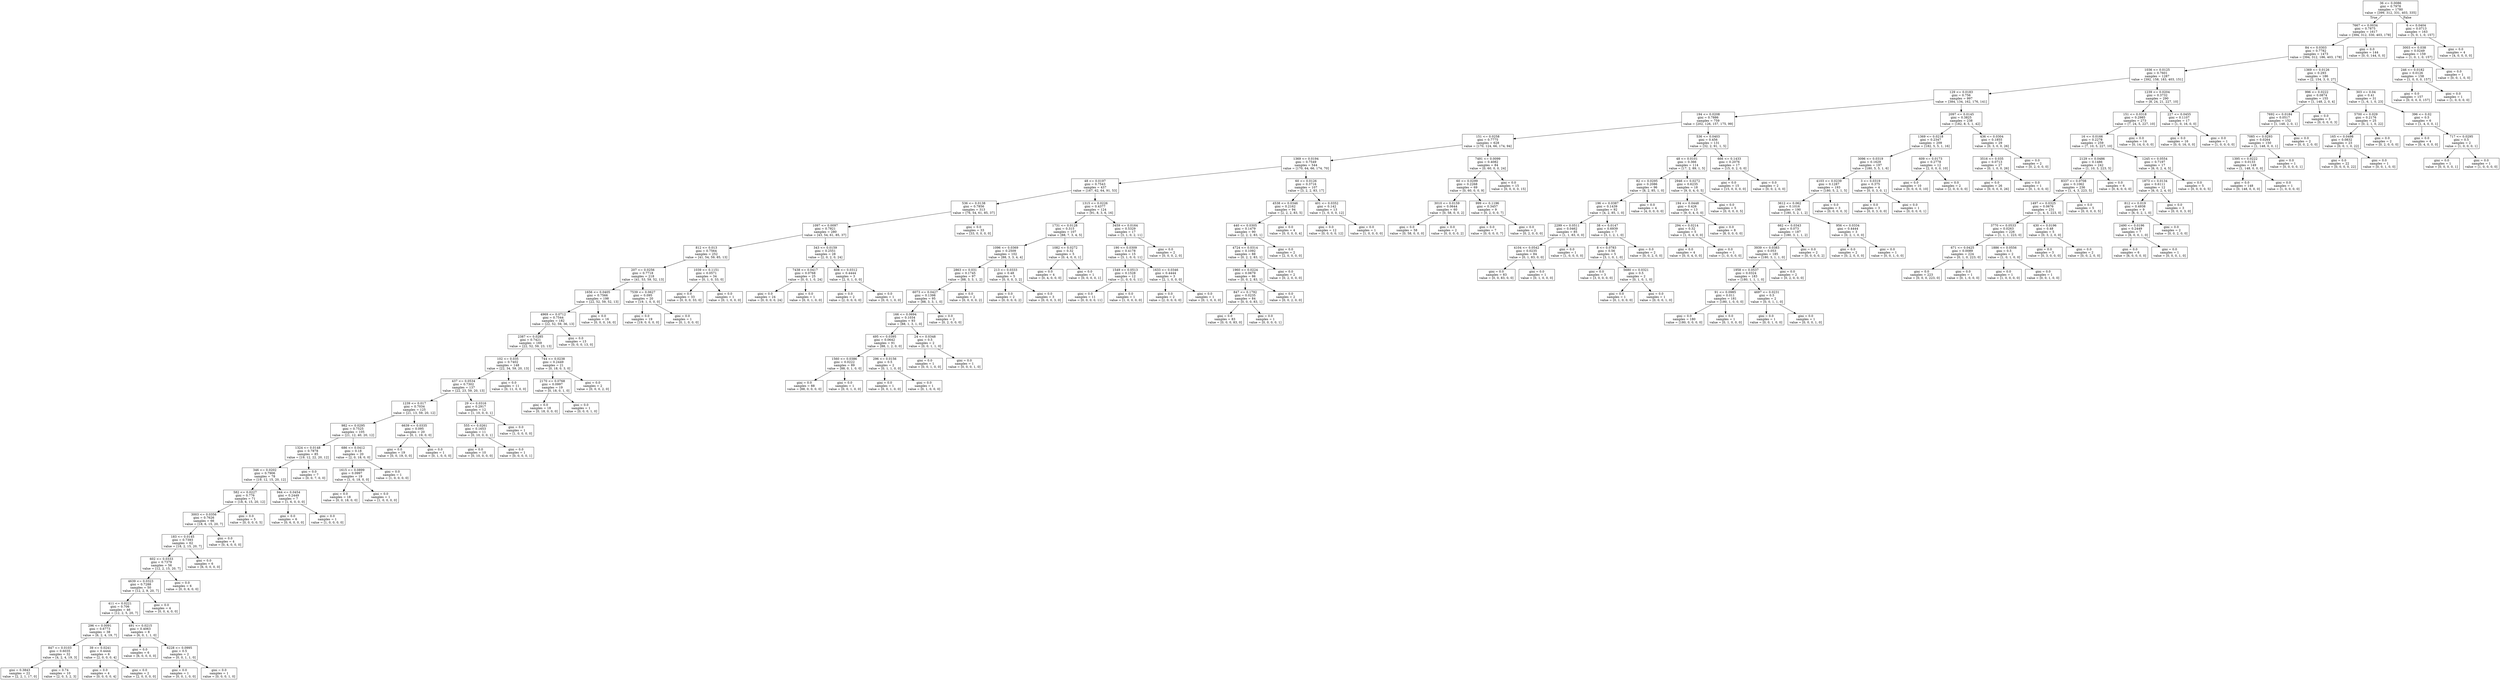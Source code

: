 digraph Tree {
node [shape=box] ;
0 [label="36 <= 0.0086\ngini = 0.7978\nsamples = 1780\nvalue = [399, 312, 331, 403, 335]"] ;
1 [label="7667 <= 0.0034\ngini = 0.7875\nsamples = 1617\nvalue = [394, 312, 330, 403, 178]"] ;
0 -> 1 [labeldistance=2.5, labelangle=45, headlabel="True"] ;
2 [label="84 <= 0.0303\ngini = 0.7782\nsamples = 1473\nvalue = [394, 312, 186, 403, 178]"] ;
1 -> 2 ;
3 [label="1036 <= 0.0125\ngini = 0.7601\nsamples = 1287\nvalue = [392, 158, 183, 403, 151]"] ;
2 -> 3 ;
4 [label="129 <= 0.0183\ngini = 0.756\nsamples = 997\nvalue = [384, 134, 162, 176, 141]"] ;
3 -> 4 ;
5 [label="194 <= 0.0208\ngini = 0.7886\nsamples = 759\nvalue = [202, 126, 157, 175, 99]"] ;
4 -> 5 ;
6 [label="151 <= 0.0258\ngini = 0.7775\nsamples = 628\nvalue = [170, 124, 66, 174, 94]"] ;
5 -> 6 ;
7 [label="1369 <= 0.0194\ngini = 0.7549\nsamples = 544\nvalue = [170, 64, 66, 174, 70]"] ;
6 -> 7 ;
8 [label="48 <= 0.0197\ngini = 0.7543\nsamples = 437\nvalue = [167, 62, 64, 91, 53]"] ;
7 -> 8 ;
9 [label="536 <= 0.0138\ngini = 0.7856\nsamples = 313\nvalue = [76, 54, 61, 85, 37]"] ;
8 -> 9 ;
10 [label="1097 <= 0.0097\ngini = 0.7821\nsamples = 280\nvalue = [43, 54, 61, 85, 37]"] ;
9 -> 10 ;
11 [label="812 <= 0.013\ngini = 0.7564\nsamples = 252\nvalue = [41, 54, 59, 85, 13]"] ;
10 -> 11 ;
12 [label="207 <= 0.0256\ngini = 0.7718\nsamples = 218\nvalue = [41, 53, 59, 52, 13]"] ;
11 -> 12 ;
13 [label="1656 <= 0.0405\ngini = 0.7566\nsamples = 198\nvalue = [22, 52, 59, 52, 13]"] ;
12 -> 13 ;
14 [label="4969 <= 0.0712\ngini = 0.7544\nsamples = 182\nvalue = [22, 52, 59, 36, 13]"] ;
13 -> 14 ;
15 [label="2387 <= 0.0285\ngini = 0.7421\nsamples = 169\nvalue = [22, 52, 59, 23, 13]"] ;
14 -> 15 ;
16 [label="102 <= 0.035\ngini = 0.7402\nsamples = 148\nvalue = [22, 34, 59, 20, 13]"] ;
15 -> 16 ;
17 [label="437 <= 0.0534\ngini = 0.7302\nsamples = 137\nvalue = [22, 23, 59, 20, 13]"] ;
16 -> 17 ;
18 [label="1239 <= 0.017\ngini = 0.7034\nsamples = 125\nvalue = [21, 13, 59, 20, 12]"] ;
17 -> 18 ;
19 [label="982 <= 0.0295\ngini = 0.7525\nsamples = 105\nvalue = [21, 12, 40, 20, 12]"] ;
18 -> 19 ;
20 [label="1324 <= 0.0148\ngini = 0.7878\nsamples = 85\nvalue = [19, 12, 22, 20, 12]"] ;
19 -> 20 ;
21 [label="346 <= 0.0202\ngini = 0.7906\nsamples = 78\nvalue = [19, 12, 15, 20, 12]"] ;
20 -> 21 ;
22 [label="582 <= 0.0227\ngini = 0.776\nsamples = 71\nvalue = [18, 6, 15, 20, 12]"] ;
21 -> 22 ;
23 [label="3003 <= 0.0356\ngini = 0.7626\nsamples = 66\nvalue = [18, 6, 15, 20, 7]"] ;
22 -> 23 ;
24 [label="183 <= 0.0145\ngini = 0.7393\nsamples = 62\nvalue = [18, 2, 15, 20, 7]"] ;
23 -> 24 ;
25 [label="602 <= 0.0333\ngini = 0.7379\nsamples = 56\nvalue = [12, 2, 15, 20, 7]"] ;
24 -> 25 ;
26 [label="4639 <= 0.0323\ngini = 0.7288\nsamples = 50\nvalue = [12, 2, 9, 20, 7]"] ;
25 -> 26 ;
27 [label="411 <= 0.0221\ngini = 0.706\nsamples = 46\nvalue = [12, 2, 5, 20, 7]"] ;
26 -> 27 ;
28 [label="296 <= 0.0091\ngini = 0.6773\nsamples = 38\nvalue = [6, 2, 4, 19, 7]"] ;
27 -> 28 ;
29 [label="847 <= 0.0103\ngini = 0.6035\nsamples = 32\nvalue = [4, 2, 4, 19, 3]"] ;
28 -> 29 ;
30 [label="gini = 0.3843\nsamples = 22\nvalue = [2, 2, 1, 17, 0]"] ;
29 -> 30 ;
31 [label="gini = 0.74\nsamples = 10\nvalue = [2, 0, 3, 2, 3]"] ;
29 -> 31 ;
32 [label="39 <= 0.0241\ngini = 0.4444\nsamples = 6\nvalue = [2, 0, 0, 0, 4]"] ;
28 -> 32 ;
33 [label="gini = 0.0\nsamples = 4\nvalue = [0, 0, 0, 0, 4]"] ;
32 -> 33 ;
34 [label="gini = 0.0\nsamples = 2\nvalue = [2, 0, 0, 0, 0]"] ;
32 -> 34 ;
35 [label="491 <= 0.0215\ngini = 0.4063\nsamples = 8\nvalue = [6, 0, 1, 1, 0]"] ;
27 -> 35 ;
36 [label="gini = 0.0\nsamples = 6\nvalue = [6, 0, 0, 0, 0]"] ;
35 -> 36 ;
37 [label="6228 <= 0.0995\ngini = 0.5\nsamples = 2\nvalue = [0, 0, 1, 1, 0]"] ;
35 -> 37 ;
38 [label="gini = 0.0\nsamples = 1\nvalue = [0, 0, 1, 0, 0]"] ;
37 -> 38 ;
39 [label="gini = 0.0\nsamples = 1\nvalue = [0, 0, 0, 1, 0]"] ;
37 -> 39 ;
40 [label="gini = 0.0\nsamples = 4\nvalue = [0, 0, 4, 0, 0]"] ;
26 -> 40 ;
41 [label="gini = 0.0\nsamples = 6\nvalue = [0, 0, 6, 0, 0]"] ;
25 -> 41 ;
42 [label="gini = 0.0\nsamples = 6\nvalue = [6, 0, 0, 0, 0]"] ;
24 -> 42 ;
43 [label="gini = 0.0\nsamples = 4\nvalue = [0, 4, 0, 0, 0]"] ;
23 -> 43 ;
44 [label="gini = 0.0\nsamples = 5\nvalue = [0, 0, 0, 0, 5]"] ;
22 -> 44 ;
45 [label="944 <= 0.0454\ngini = 0.2449\nsamples = 7\nvalue = [1, 6, 0, 0, 0]"] ;
21 -> 45 ;
46 [label="gini = 0.0\nsamples = 6\nvalue = [0, 6, 0, 0, 0]"] ;
45 -> 46 ;
47 [label="gini = 0.0\nsamples = 1\nvalue = [1, 0, 0, 0, 0]"] ;
45 -> 47 ;
48 [label="gini = 0.0\nsamples = 7\nvalue = [0, 0, 7, 0, 0]"] ;
20 -> 48 ;
49 [label="686 <= 0.0412\ngini = 0.18\nsamples = 20\nvalue = [2, 0, 18, 0, 0]"] ;
19 -> 49 ;
50 [label="1615 <= 0.0899\ngini = 0.0997\nsamples = 19\nvalue = [1, 0, 18, 0, 0]"] ;
49 -> 50 ;
51 [label="gini = 0.0\nsamples = 18\nvalue = [0, 0, 18, 0, 0]"] ;
50 -> 51 ;
52 [label="gini = 0.0\nsamples = 1\nvalue = [1, 0, 0, 0, 0]"] ;
50 -> 52 ;
53 [label="gini = 0.0\nsamples = 1\nvalue = [1, 0, 0, 0, 0]"] ;
49 -> 53 ;
54 [label="6639 <= 0.0335\ngini = 0.095\nsamples = 20\nvalue = [0, 1, 19, 0, 0]"] ;
18 -> 54 ;
55 [label="gini = 0.0\nsamples = 19\nvalue = [0, 0, 19, 0, 0]"] ;
54 -> 55 ;
56 [label="gini = 0.0\nsamples = 1\nvalue = [0, 1, 0, 0, 0]"] ;
54 -> 56 ;
57 [label="29 <= 0.0316\ngini = 0.2917\nsamples = 12\nvalue = [1, 10, 0, 0, 1]"] ;
17 -> 57 ;
58 [label="555 <= 0.0261\ngini = 0.1653\nsamples = 11\nvalue = [0, 10, 0, 0, 1]"] ;
57 -> 58 ;
59 [label="gini = 0.0\nsamples = 10\nvalue = [0, 10, 0, 0, 0]"] ;
58 -> 59 ;
60 [label="gini = 0.0\nsamples = 1\nvalue = [0, 0, 0, 0, 1]"] ;
58 -> 60 ;
61 [label="gini = 0.0\nsamples = 1\nvalue = [1, 0, 0, 0, 0]"] ;
57 -> 61 ;
62 [label="gini = 0.0\nsamples = 11\nvalue = [0, 11, 0, 0, 0]"] ;
16 -> 62 ;
63 [label="744 <= 0.0238\ngini = 0.2449\nsamples = 21\nvalue = [0, 18, 0, 3, 0]"] ;
15 -> 63 ;
64 [label="2170 <= 0.0768\ngini = 0.0997\nsamples = 19\nvalue = [0, 18, 0, 1, 0]"] ;
63 -> 64 ;
65 [label="gini = 0.0\nsamples = 18\nvalue = [0, 18, 0, 0, 0]"] ;
64 -> 65 ;
66 [label="gini = 0.0\nsamples = 1\nvalue = [0, 0, 0, 1, 0]"] ;
64 -> 66 ;
67 [label="gini = 0.0\nsamples = 2\nvalue = [0, 0, 0, 2, 0]"] ;
63 -> 67 ;
68 [label="gini = 0.0\nsamples = 13\nvalue = [0, 0, 0, 13, 0]"] ;
14 -> 68 ;
69 [label="gini = 0.0\nsamples = 16\nvalue = [0, 0, 0, 16, 0]"] ;
13 -> 69 ;
70 [label="7539 <= 0.0627\ngini = 0.095\nsamples = 20\nvalue = [19, 1, 0, 0, 0]"] ;
12 -> 70 ;
71 [label="gini = 0.0\nsamples = 19\nvalue = [19, 0, 0, 0, 0]"] ;
70 -> 71 ;
72 [label="gini = 0.0\nsamples = 1\nvalue = [0, 1, 0, 0, 0]"] ;
70 -> 72 ;
73 [label="1039 <= 0.1151\ngini = 0.0571\nsamples = 34\nvalue = [0, 1, 0, 33, 0]"] ;
11 -> 73 ;
74 [label="gini = 0.0\nsamples = 33\nvalue = [0, 0, 0, 33, 0]"] ;
73 -> 74 ;
75 [label="gini = 0.0\nsamples = 1\nvalue = [0, 1, 0, 0, 0]"] ;
73 -> 75 ;
76 [label="343 <= 0.0159\ngini = 0.2551\nsamples = 28\nvalue = [2, 0, 2, 0, 24]"] ;
10 -> 76 ;
77 [label="7438 <= 0.0417\ngini = 0.0768\nsamples = 25\nvalue = [0, 0, 1, 0, 24]"] ;
76 -> 77 ;
78 [label="gini = 0.0\nsamples = 24\nvalue = [0, 0, 0, 0, 24]"] ;
77 -> 78 ;
79 [label="gini = 0.0\nsamples = 1\nvalue = [0, 0, 1, 0, 0]"] ;
77 -> 79 ;
80 [label="608 <= 0.0312\ngini = 0.4444\nsamples = 3\nvalue = [2, 0, 1, 0, 0]"] ;
76 -> 80 ;
81 [label="gini = 0.0\nsamples = 2\nvalue = [2, 0, 0, 0, 0]"] ;
80 -> 81 ;
82 [label="gini = 0.0\nsamples = 1\nvalue = [0, 0, 1, 0, 0]"] ;
80 -> 82 ;
83 [label="gini = 0.0\nsamples = 33\nvalue = [33, 0, 0, 0, 0]"] ;
9 -> 83 ;
84 [label="1315 <= 0.0226\ngini = 0.4377\nsamples = 124\nvalue = [91, 8, 3, 6, 16]"] ;
8 -> 84 ;
85 [label="1731 <= 0.0128\ngini = 0.315\nsamples = 107\nvalue = [88, 7, 3, 4, 5]"] ;
84 -> 85 ;
86 [label="1096 <= 0.0369\ngini = 0.2509\nsamples = 102\nvalue = [88, 3, 3, 4, 4]"] ;
85 -> 86 ;
87 [label="2863 <= 0.031\ngini = 0.1745\nsamples = 97\nvalue = [88, 3, 3, 1, 2]"] ;
86 -> 87 ;
88 [label="6073 <= 0.0427\ngini = 0.1398\nsamples = 95\nvalue = [88, 3, 3, 1, 0]"] ;
87 -> 88 ;
89 [label="166 <= 0.0694\ngini = 0.1034\nsamples = 93\nvalue = [88, 1, 3, 1, 0]"] ;
88 -> 89 ;
90 [label="495 <= 0.0395\ngini = 0.0642\nsamples = 91\nvalue = [88, 1, 2, 0, 0]"] ;
89 -> 90 ;
91 [label="1560 <= 0.0386\ngini = 0.0222\nsamples = 89\nvalue = [88, 0, 1, 0, 0]"] ;
90 -> 91 ;
92 [label="gini = 0.0\nsamples = 88\nvalue = [88, 0, 0, 0, 0]"] ;
91 -> 92 ;
93 [label="gini = 0.0\nsamples = 1\nvalue = [0, 0, 1, 0, 0]"] ;
91 -> 93 ;
94 [label="296 <= 0.0156\ngini = 0.5\nsamples = 2\nvalue = [0, 1, 1, 0, 0]"] ;
90 -> 94 ;
95 [label="gini = 0.0\nsamples = 1\nvalue = [0, 0, 1, 0, 0]"] ;
94 -> 95 ;
96 [label="gini = 0.0\nsamples = 1\nvalue = [0, 1, 0, 0, 0]"] ;
94 -> 96 ;
97 [label="24 <= 0.0348\ngini = 0.5\nsamples = 2\nvalue = [0, 0, 1, 1, 0]"] ;
89 -> 97 ;
98 [label="gini = 0.0\nsamples = 1\nvalue = [0, 0, 1, 0, 0]"] ;
97 -> 98 ;
99 [label="gini = 0.0\nsamples = 1\nvalue = [0, 0, 0, 1, 0]"] ;
97 -> 99 ;
100 [label="gini = 0.0\nsamples = 2\nvalue = [0, 2, 0, 0, 0]"] ;
88 -> 100 ;
101 [label="gini = 0.0\nsamples = 2\nvalue = [0, 0, 0, 0, 2]"] ;
87 -> 101 ;
102 [label="213 <= 0.0333\ngini = 0.48\nsamples = 5\nvalue = [0, 0, 0, 3, 2]"] ;
86 -> 102 ;
103 [label="gini = 0.0\nsamples = 2\nvalue = [0, 0, 0, 0, 2]"] ;
102 -> 103 ;
104 [label="gini = 0.0\nsamples = 3\nvalue = [0, 0, 0, 3, 0]"] ;
102 -> 104 ;
105 [label="1082 <= 0.0272\ngini = 0.32\nsamples = 5\nvalue = [0, 4, 0, 0, 1]"] ;
85 -> 105 ;
106 [label="gini = 0.0\nsamples = 4\nvalue = [0, 4, 0, 0, 0]"] ;
105 -> 106 ;
107 [label="gini = 0.0\nsamples = 1\nvalue = [0, 0, 0, 0, 1]"] ;
105 -> 107 ;
108 [label="3459 <= 0.0164\ngini = 0.5329\nsamples = 17\nvalue = [3, 1, 0, 2, 11]"] ;
84 -> 108 ;
109 [label="190 <= 0.0309\ngini = 0.4178\nsamples = 15\nvalue = [3, 1, 0, 0, 11]"] ;
108 -> 109 ;
110 [label="1549 <= 0.0513\ngini = 0.1528\nsamples = 12\nvalue = [1, 0, 0, 0, 11]"] ;
109 -> 110 ;
111 [label="gini = 0.0\nsamples = 11\nvalue = [0, 0, 0, 0, 11]"] ;
110 -> 111 ;
112 [label="gini = 0.0\nsamples = 1\nvalue = [1, 0, 0, 0, 0]"] ;
110 -> 112 ;
113 [label="1633 <= 0.0346\ngini = 0.4444\nsamples = 3\nvalue = [2, 1, 0, 0, 0]"] ;
109 -> 113 ;
114 [label="gini = 0.0\nsamples = 2\nvalue = [2, 0, 0, 0, 0]"] ;
113 -> 114 ;
115 [label="gini = 0.0\nsamples = 1\nvalue = [0, 1, 0, 0, 0]"] ;
113 -> 115 ;
116 [label="gini = 0.0\nsamples = 2\nvalue = [0, 0, 0, 2, 0]"] ;
108 -> 116 ;
117 [label="60 <= 0.0126\ngini = 0.3716\nsamples = 107\nvalue = [3, 2, 2, 83, 17]"] ;
7 -> 117 ;
118 [label="4538 <= 0.0346\ngini = 0.2162\nsamples = 94\nvalue = [2, 2, 2, 83, 5]"] ;
117 -> 118 ;
119 [label="440 <= 0.0305\ngini = 0.1479\nsamples = 90\nvalue = [2, 2, 2, 83, 1]"] ;
118 -> 119 ;
120 [label="4724 <= 0.0314\ngini = 0.1092\nsamples = 88\nvalue = [0, 2, 2, 83, 1]"] ;
119 -> 120 ;
121 [label="1960 <= 0.0224\ngini = 0.0679\nsamples = 86\nvalue = [0, 0, 2, 83, 1]"] ;
120 -> 121 ;
122 [label="847 <= 0.1792\ngini = 0.0235\nsamples = 84\nvalue = [0, 0, 0, 83, 1]"] ;
121 -> 122 ;
123 [label="gini = 0.0\nsamples = 83\nvalue = [0, 0, 0, 83, 0]"] ;
122 -> 123 ;
124 [label="gini = 0.0\nsamples = 1\nvalue = [0, 0, 0, 0, 1]"] ;
122 -> 124 ;
125 [label="gini = 0.0\nsamples = 2\nvalue = [0, 0, 2, 0, 0]"] ;
121 -> 125 ;
126 [label="gini = 0.0\nsamples = 2\nvalue = [0, 2, 0, 0, 0]"] ;
120 -> 126 ;
127 [label="gini = 0.0\nsamples = 2\nvalue = [2, 0, 0, 0, 0]"] ;
119 -> 127 ;
128 [label="gini = 0.0\nsamples = 4\nvalue = [0, 0, 0, 0, 4]"] ;
118 -> 128 ;
129 [label="401 <= 0.0352\ngini = 0.142\nsamples = 13\nvalue = [1, 0, 0, 0, 12]"] ;
117 -> 129 ;
130 [label="gini = 0.0\nsamples = 12\nvalue = [0, 0, 0, 0, 12]"] ;
129 -> 130 ;
131 [label="gini = 0.0\nsamples = 1\nvalue = [1, 0, 0, 0, 0]"] ;
129 -> 131 ;
132 [label="7491 <= 0.0099\ngini = 0.4082\nsamples = 84\nvalue = [0, 60, 0, 0, 24]"] ;
6 -> 132 ;
133 [label="60 <= 0.0299\ngini = 0.2268\nsamples = 69\nvalue = [0, 60, 0, 0, 9]"] ;
132 -> 133 ;
134 [label="3010 <= 0.0159\ngini = 0.0644\nsamples = 60\nvalue = [0, 58, 0, 0, 2]"] ;
133 -> 134 ;
135 [label="gini = 0.0\nsamples = 58\nvalue = [0, 58, 0, 0, 0]"] ;
134 -> 135 ;
136 [label="gini = 0.0\nsamples = 2\nvalue = [0, 0, 0, 0, 2]"] ;
134 -> 136 ;
137 [label="999 <= 0.1196\ngini = 0.3457\nsamples = 9\nvalue = [0, 2, 0, 0, 7]"] ;
133 -> 137 ;
138 [label="gini = 0.0\nsamples = 7\nvalue = [0, 0, 0, 0, 7]"] ;
137 -> 138 ;
139 [label="gini = 0.0\nsamples = 2\nvalue = [0, 2, 0, 0, 0]"] ;
137 -> 139 ;
140 [label="gini = 0.0\nsamples = 15\nvalue = [0, 0, 0, 0, 15]"] ;
132 -> 140 ;
141 [label="536 <= 0.0403\ngini = 0.456\nsamples = 131\nvalue = [32, 2, 91, 1, 5]"] ;
5 -> 141 ;
142 [label="48 <= 0.0101\ngini = 0.366\nsamples = 114\nvalue = [17, 2, 89, 1, 5]"] ;
141 -> 142 ;
143 [label="82 <= 0.0295\ngini = 0.2086\nsamples = 96\nvalue = [8, 2, 85, 1, 0]"] ;
142 -> 143 ;
144 [label="196 <= 0.0387\ngini = 0.1439\nsamples = 92\nvalue = [4, 2, 85, 1, 0]"] ;
143 -> 144 ;
145 [label="2299 <= 0.0511\ngini = 0.0462\nsamples = 85\nvalue = [1, 1, 83, 0, 0]"] ;
144 -> 145 ;
146 [label="4104 <= 0.0542\ngini = 0.0235\nsamples = 84\nvalue = [0, 1, 83, 0, 0]"] ;
145 -> 146 ;
147 [label="gini = 0.0\nsamples = 83\nvalue = [0, 0, 83, 0, 0]"] ;
146 -> 147 ;
148 [label="gini = 0.0\nsamples = 1\nvalue = [0, 1, 0, 0, 0]"] ;
146 -> 148 ;
149 [label="gini = 0.0\nsamples = 1\nvalue = [1, 0, 0, 0, 0]"] ;
145 -> 149 ;
150 [label="38 <= 0.0147\ngini = 0.6939\nsamples = 7\nvalue = [3, 1, 2, 1, 0]"] ;
144 -> 150 ;
151 [label="8 <= 0.0783\ngini = 0.56\nsamples = 5\nvalue = [3, 1, 0, 1, 0]"] ;
150 -> 151 ;
152 [label="gini = 0.0\nsamples = 3\nvalue = [3, 0, 0, 0, 0]"] ;
151 -> 152 ;
153 [label="5680 <= 0.0321\ngini = 0.5\nsamples = 2\nvalue = [0, 1, 0, 1, 0]"] ;
151 -> 153 ;
154 [label="gini = 0.0\nsamples = 1\nvalue = [0, 1, 0, 0, 0]"] ;
153 -> 154 ;
155 [label="gini = 0.0\nsamples = 1\nvalue = [0, 0, 0, 1, 0]"] ;
153 -> 155 ;
156 [label="gini = 0.0\nsamples = 2\nvalue = [0, 0, 2, 0, 0]"] ;
150 -> 156 ;
157 [label="gini = 0.0\nsamples = 4\nvalue = [4, 0, 0, 0, 0]"] ;
143 -> 157 ;
158 [label="2946 <= 0.0272\ngini = 0.6235\nsamples = 18\nvalue = [9, 0, 4, 0, 5]"] ;
142 -> 158 ;
159 [label="194 <= 0.0448\ngini = 0.426\nsamples = 13\nvalue = [9, 0, 4, 0, 0]"] ;
158 -> 159 ;
160 [label="294 <= 0.0214\ngini = 0.32\nsamples = 5\nvalue = [1, 0, 4, 0, 0]"] ;
159 -> 160 ;
161 [label="gini = 0.0\nsamples = 4\nvalue = [0, 0, 4, 0, 0]"] ;
160 -> 161 ;
162 [label="gini = 0.0\nsamples = 1\nvalue = [1, 0, 0, 0, 0]"] ;
160 -> 162 ;
163 [label="gini = 0.0\nsamples = 8\nvalue = [8, 0, 0, 0, 0]"] ;
159 -> 163 ;
164 [label="gini = 0.0\nsamples = 5\nvalue = [0, 0, 0, 0, 5]"] ;
158 -> 164 ;
165 [label="666 <= 0.1433\ngini = 0.2076\nsamples = 17\nvalue = [15, 0, 2, 0, 0]"] ;
141 -> 165 ;
166 [label="gini = 0.0\nsamples = 15\nvalue = [15, 0, 0, 0, 0]"] ;
165 -> 166 ;
167 [label="gini = 0.0\nsamples = 2\nvalue = [0, 0, 2, 0, 0]"] ;
165 -> 167 ;
168 [label="2097 <= 0.0145\ngini = 0.3825\nsamples = 238\nvalue = [182, 8, 5, 1, 42]"] ;
4 -> 168 ;
169 [label="1369 <= 0.0218\ngini = 0.2347\nsamples = 209\nvalue = [182, 5, 5, 1, 16]"] ;
168 -> 169 ;
170 [label="3096 <= 0.0319\ngini = 0.1629\nsamples = 197\nvalue = [180, 5, 5, 1, 6]"] ;
169 -> 170 ;
171 [label="4103 <= 0.0239\ngini = 0.1287\nsamples = 193\nvalue = [180, 5, 2, 1, 5]"] ;
170 -> 171 ;
172 [label="3612 <= 0.062\ngini = 0.1016\nsamples = 190\nvalue = [180, 5, 2, 1, 2]"] ;
171 -> 172 ;
173 [label="662 <= 0.0343\ngini = 0.073\nsamples = 187\nvalue = [180, 3, 1, 1, 2]"] ;
172 -> 173 ;
174 [label="3939 <= 0.0383\ngini = 0.053\nsamples = 185\nvalue = [180, 3, 1, 1, 0]"] ;
173 -> 174 ;
175 [label="1958 <= 0.0537\ngini = 0.0324\nsamples = 183\nvalue = [180, 1, 1, 1, 0]"] ;
174 -> 175 ;
176 [label="91 <= 0.0985\ngini = 0.011\nsamples = 181\nvalue = [180, 1, 0, 0, 0]"] ;
175 -> 176 ;
177 [label="gini = 0.0\nsamples = 180\nvalue = [180, 0, 0, 0, 0]"] ;
176 -> 177 ;
178 [label="gini = 0.0\nsamples = 1\nvalue = [0, 1, 0, 0, 0]"] ;
176 -> 178 ;
179 [label="4697 <= 0.0231\ngini = 0.5\nsamples = 2\nvalue = [0, 0, 1, 1, 0]"] ;
175 -> 179 ;
180 [label="gini = 0.0\nsamples = 1\nvalue = [0, 0, 1, 0, 0]"] ;
179 -> 180 ;
181 [label="gini = 0.0\nsamples = 1\nvalue = [0, 0, 0, 1, 0]"] ;
179 -> 181 ;
182 [label="gini = 0.0\nsamples = 2\nvalue = [0, 2, 0, 0, 0]"] ;
174 -> 182 ;
183 [label="gini = 0.0\nsamples = 2\nvalue = [0, 0, 0, 0, 2]"] ;
173 -> 183 ;
184 [label="956 <= 0.0334\ngini = 0.4444\nsamples = 3\nvalue = [0, 2, 1, 0, 0]"] ;
172 -> 184 ;
185 [label="gini = 0.0\nsamples = 2\nvalue = [0, 2, 0, 0, 0]"] ;
184 -> 185 ;
186 [label="gini = 0.0\nsamples = 1\nvalue = [0, 0, 1, 0, 0]"] ;
184 -> 186 ;
187 [label="gini = 0.0\nsamples = 3\nvalue = [0, 0, 0, 0, 3]"] ;
171 -> 187 ;
188 [label="3 <= 0.0319\ngini = 0.375\nsamples = 4\nvalue = [0, 0, 3, 0, 1]"] ;
170 -> 188 ;
189 [label="gini = 0.0\nsamples = 3\nvalue = [0, 0, 3, 0, 0]"] ;
188 -> 189 ;
190 [label="gini = 0.0\nsamples = 1\nvalue = [0, 0, 0, 0, 1]"] ;
188 -> 190 ;
191 [label="609 <= 0.0173\ngini = 0.2778\nsamples = 12\nvalue = [2, 0, 0, 0, 10]"] ;
169 -> 191 ;
192 [label="gini = 0.0\nsamples = 10\nvalue = [0, 0, 0, 0, 10]"] ;
191 -> 192 ;
193 [label="gini = 0.0\nsamples = 2\nvalue = [2, 0, 0, 0, 0]"] ;
191 -> 193 ;
194 [label="436 <= 0.0304\ngini = 0.1855\nsamples = 29\nvalue = [0, 3, 0, 0, 26]"] ;
168 -> 194 ;
195 [label="3516 <= 0.035\ngini = 0.0713\nsamples = 27\nvalue = [0, 1, 0, 0, 26]"] ;
194 -> 195 ;
196 [label="gini = 0.0\nsamples = 26\nvalue = [0, 0, 0, 0, 26]"] ;
195 -> 196 ;
197 [label="gini = 0.0\nsamples = 1\nvalue = [0, 1, 0, 0, 0]"] ;
195 -> 197 ;
198 [label="gini = 0.0\nsamples = 2\nvalue = [0, 2, 0, 0, 0]"] ;
194 -> 198 ;
199 [label="1239 <= 0.0204\ngini = 0.3732\nsamples = 290\nvalue = [8, 24, 21, 227, 10]"] ;
3 -> 199 ;
200 [label="151 <= 0.0318\ngini = 0.2985\nsamples = 273\nvalue = [7, 24, 5, 227, 10]"] ;
199 -> 200 ;
201 [label="16 <= 0.0166\ngini = 0.2278\nsamples = 259\nvalue = [7, 10, 5, 227, 10]"] ;
200 -> 201 ;
202 [label="2129 <= 0.0486\ngini = 0.1486\nsamples = 242\nvalue = [1, 10, 3, 223, 5]"] ;
201 -> 202 ;
203 [label="8337 <= 0.0708\ngini = 0.1062\nsamples = 236\nvalue = [1, 4, 3, 223, 5]"] ;
202 -> 203 ;
204 [label="1497 <= 0.0325\ngini = 0.0676\nsamples = 231\nvalue = [1, 4, 3, 223, 0]"] ;
203 -> 204 ;
205 [label="3770 <= 0.0533\ngini = 0.0263\nsamples = 226\nvalue = [1, 1, 1, 223, 0]"] ;
204 -> 205 ;
206 [label="671 <= 0.0425\ngini = 0.0089\nsamples = 224\nvalue = [0, 1, 0, 223, 0]"] ;
205 -> 206 ;
207 [label="gini = 0.0\nsamples = 223\nvalue = [0, 0, 0, 223, 0]"] ;
206 -> 207 ;
208 [label="gini = 0.0\nsamples = 1\nvalue = [0, 1, 0, 0, 0]"] ;
206 -> 208 ;
209 [label="1886 <= 0.0556\ngini = 0.5\nsamples = 2\nvalue = [1, 0, 1, 0, 0]"] ;
205 -> 209 ;
210 [label="gini = 0.0\nsamples = 1\nvalue = [1, 0, 0, 0, 0]"] ;
209 -> 210 ;
211 [label="gini = 0.0\nsamples = 1\nvalue = [0, 0, 1, 0, 0]"] ;
209 -> 211 ;
212 [label="430 <= 0.0196\ngini = 0.48\nsamples = 5\nvalue = [0, 3, 2, 0, 0]"] ;
204 -> 212 ;
213 [label="gini = 0.0\nsamples = 3\nvalue = [0, 3, 0, 0, 0]"] ;
212 -> 213 ;
214 [label="gini = 0.0\nsamples = 2\nvalue = [0, 0, 2, 0, 0]"] ;
212 -> 214 ;
215 [label="gini = 0.0\nsamples = 5\nvalue = [0, 0, 0, 0, 5]"] ;
203 -> 215 ;
216 [label="gini = 0.0\nsamples = 6\nvalue = [0, 6, 0, 0, 0]"] ;
202 -> 216 ;
217 [label="1245 <= 0.0554\ngini = 0.7197\nsamples = 17\nvalue = [6, 0, 2, 4, 5]"] ;
201 -> 217 ;
218 [label="1873 <= 0.0134\ngini = 0.6111\nsamples = 12\nvalue = [6, 0, 2, 4, 0]"] ;
217 -> 218 ;
219 [label="812 <= 0.019\ngini = 0.4938\nsamples = 9\nvalue = [6, 0, 2, 1, 0]"] ;
218 -> 219 ;
220 [label="2490 <= 0.0196\ngini = 0.2449\nsamples = 7\nvalue = [6, 0, 0, 1, 0]"] ;
219 -> 220 ;
221 [label="gini = 0.0\nsamples = 6\nvalue = [6, 0, 0, 0, 0]"] ;
220 -> 221 ;
222 [label="gini = 0.0\nsamples = 1\nvalue = [0, 0, 0, 1, 0]"] ;
220 -> 222 ;
223 [label="gini = 0.0\nsamples = 2\nvalue = [0, 0, 2, 0, 0]"] ;
219 -> 223 ;
224 [label="gini = 0.0\nsamples = 3\nvalue = [0, 0, 0, 3, 0]"] ;
218 -> 224 ;
225 [label="gini = 0.0\nsamples = 5\nvalue = [0, 0, 0, 0, 5]"] ;
217 -> 225 ;
226 [label="gini = 0.0\nsamples = 14\nvalue = [0, 14, 0, 0, 0]"] ;
200 -> 226 ;
227 [label="227 <= 0.0455\ngini = 0.1107\nsamples = 17\nvalue = [1, 0, 16, 0, 0]"] ;
199 -> 227 ;
228 [label="gini = 0.0\nsamples = 16\nvalue = [0, 0, 16, 0, 0]"] ;
227 -> 228 ;
229 [label="gini = 0.0\nsamples = 1\nvalue = [1, 0, 0, 0, 0]"] ;
227 -> 229 ;
230 [label="1369 <= 0.0126\ngini = 0.293\nsamples = 186\nvalue = [2, 154, 3, 0, 27]"] ;
2 -> 230 ;
231 [label="996 <= 0.0222\ngini = 0.0874\nsamples = 155\nvalue = [1, 148, 2, 0, 4]"] ;
230 -> 231 ;
232 [label="7692 <= 0.0184\ngini = 0.0517\nsamples = 152\nvalue = [1, 148, 2, 0, 1]"] ;
231 -> 232 ;
233 [label="7085 <= 0.0293\ngini = 0.0264\nsamples = 150\nvalue = [1, 148, 0, 0, 1]"] ;
232 -> 233 ;
234 [label="1395 <= 0.0222\ngini = 0.0133\nsamples = 149\nvalue = [1, 148, 0, 0, 0]"] ;
233 -> 234 ;
235 [label="gini = 0.0\nsamples = 148\nvalue = [0, 148, 0, 0, 0]"] ;
234 -> 235 ;
236 [label="gini = 0.0\nsamples = 1\nvalue = [1, 0, 0, 0, 0]"] ;
234 -> 236 ;
237 [label="gini = 0.0\nsamples = 1\nvalue = [0, 0, 0, 0, 1]"] ;
233 -> 237 ;
238 [label="gini = 0.0\nsamples = 2\nvalue = [0, 0, 2, 0, 0]"] ;
232 -> 238 ;
239 [label="gini = 0.0\nsamples = 3\nvalue = [0, 0, 0, 0, 3]"] ;
231 -> 239 ;
240 [label="303 <= 0.04\ngini = 0.41\nsamples = 31\nvalue = [1, 6, 1, 0, 23]"] ;
230 -> 240 ;
241 [label="5700 <= 0.029\ngini = 0.2176\nsamples = 25\nvalue = [0, 2, 1, 0, 22]"] ;
240 -> 241 ;
242 [label="165 <= 0.0498\ngini = 0.0832\nsamples = 23\nvalue = [0, 0, 1, 0, 22]"] ;
241 -> 242 ;
243 [label="gini = 0.0\nsamples = 22\nvalue = [0, 0, 0, 0, 22]"] ;
242 -> 243 ;
244 [label="gini = 0.0\nsamples = 1\nvalue = [0, 0, 1, 0, 0]"] ;
242 -> 244 ;
245 [label="gini = 0.0\nsamples = 2\nvalue = [0, 2, 0, 0, 0]"] ;
241 -> 245 ;
246 [label="396 <= 0.02\ngini = 0.5\nsamples = 6\nvalue = [1, 4, 0, 0, 1]"] ;
240 -> 246 ;
247 [label="gini = 0.0\nsamples = 4\nvalue = [0, 4, 0, 0, 0]"] ;
246 -> 247 ;
248 [label="717 <= 0.0295\ngini = 0.5\nsamples = 2\nvalue = [1, 0, 0, 0, 1]"] ;
246 -> 248 ;
249 [label="gini = 0.0\nsamples = 1\nvalue = [0, 0, 0, 0, 1]"] ;
248 -> 249 ;
250 [label="gini = 0.0\nsamples = 1\nvalue = [1, 0, 0, 0, 0]"] ;
248 -> 250 ;
251 [label="gini = 0.0\nsamples = 144\nvalue = [0, 0, 144, 0, 0]"] ;
1 -> 251 ;
252 [label="6 <= 0.0404\ngini = 0.0713\nsamples = 163\nvalue = [5, 0, 1, 0, 157]"] ;
0 -> 252 [labeldistance=2.5, labelangle=-45, headlabel="False"] ;
253 [label="3003 <= 0.038\ngini = 0.0249\nsamples = 159\nvalue = [1, 0, 1, 0, 157]"] ;
252 -> 253 ;
254 [label="246 <= 0.0182\ngini = 0.0126\nsamples = 158\nvalue = [1, 0, 0, 0, 157]"] ;
253 -> 254 ;
255 [label="gini = 0.0\nsamples = 157\nvalue = [0, 0, 0, 0, 157]"] ;
254 -> 255 ;
256 [label="gini = 0.0\nsamples = 1\nvalue = [1, 0, 0, 0, 0]"] ;
254 -> 256 ;
257 [label="gini = 0.0\nsamples = 1\nvalue = [0, 0, 1, 0, 0]"] ;
253 -> 257 ;
258 [label="gini = 0.0\nsamples = 4\nvalue = [4, 0, 0, 0, 0]"] ;
252 -> 258 ;
}